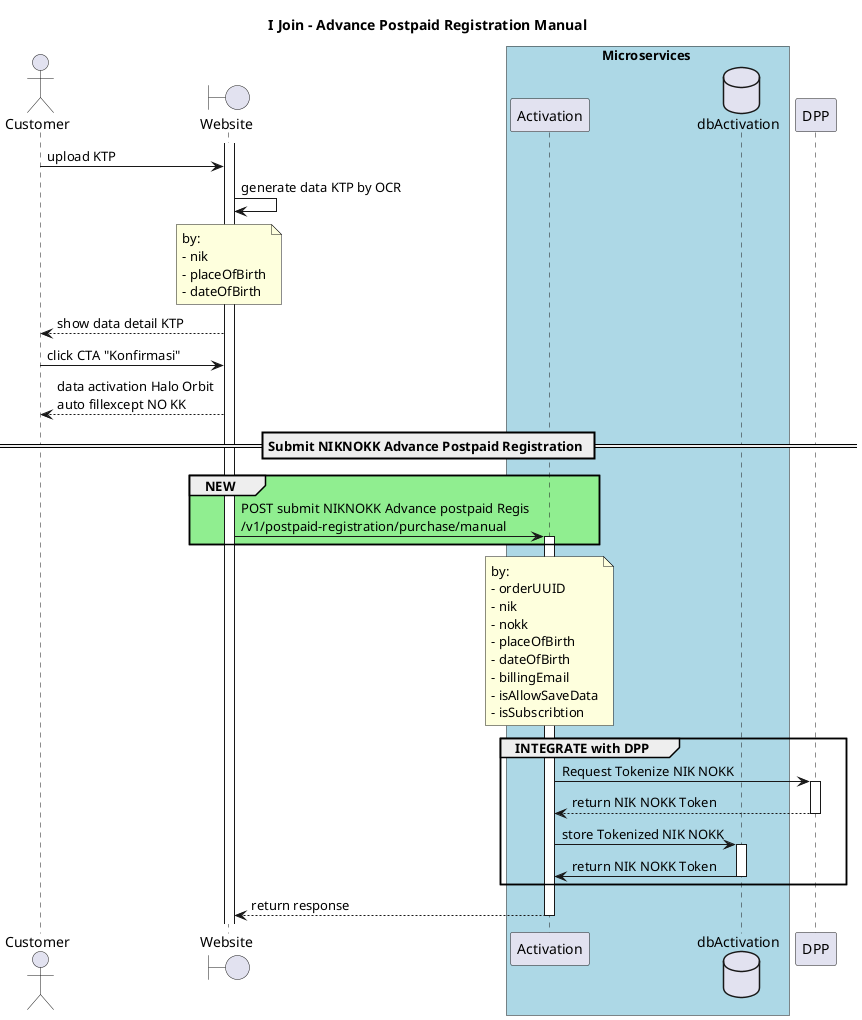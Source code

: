 @startuml "I Join - Advance Postpaid Registration Manual"

title "I Join - Advance Postpaid Registration Manual"

actor Customer as cust
boundary Website as web

box Microservices #LightBlue
participant Activation as msActivation
database dbActivation as dbActivation
end box

participant DPP as dpp

activate web
cust -> web : upload KTP
web -> web : generate data KTP by OCR
note over web
    by:
    - nik
    - placeOfBirth
    - dateOfBirth
end note
web-->cust : show data detail KTP

cust -> web : click CTA "Konfirmasi"
web --> cust : data activation Halo Orbit \nauto fillexcept NO KK


== Submit NIKNOKK Advance Postpaid Registration ==
group #LightGreen NEW
    web -> msActivation ++: POST submit NIKNOKK Advance postpaid Regis \n/v1/postpaid-registration/purchase/manual
end
note over msActivation
    by:
    - orderUUID
    - nik
    - nokk
    - placeOfBirth
    - dateOfBirth
    - billingEmail
    - isAllowSaveData
    - isSubscribtion
end note
group INTEGRATE with DPP
    msActivation -> dpp ++: Request Tokenize NIK NOKK
    dpp --> msActivation --: return NIK NOKK Token
    msActivation -> dbActivation ++: store Tokenized NIK NOKK
    dbActivation -> msActivation --: return NIK NOKK Token
end

msActivation --> web --: return response


@enduml